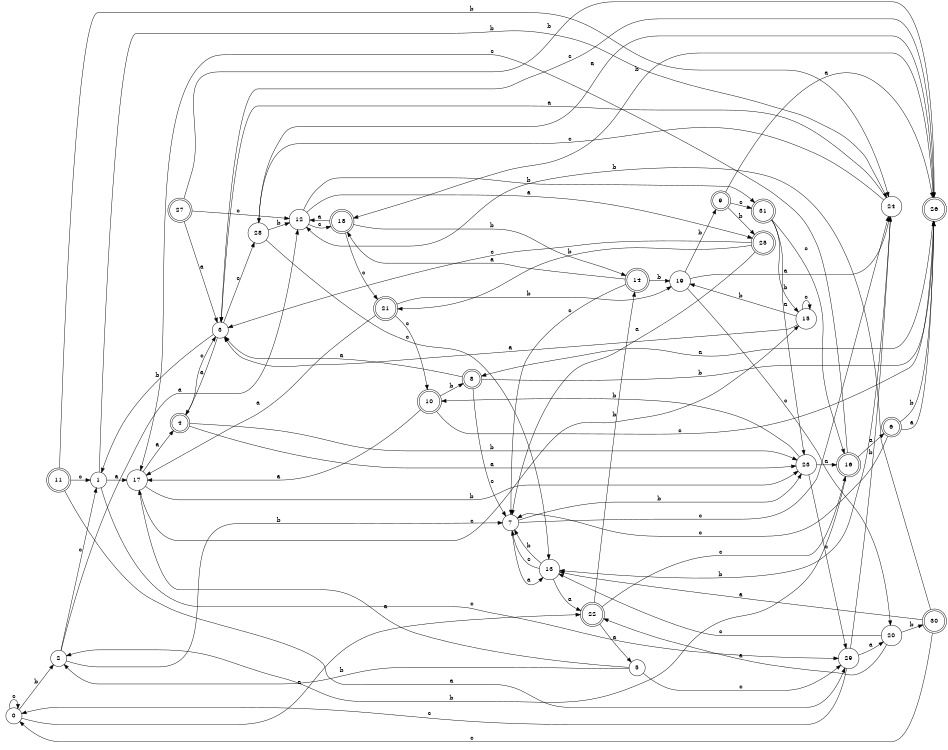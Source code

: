 digraph n26_6 {
__start0 [label="" shape="none"];

rankdir=LR;
size="8,5";

s0 [style="filled", color="black", fillcolor="white" shape="circle", label="0"];
s1 [style="filled", color="black", fillcolor="white" shape="circle", label="1"];
s2 [style="filled", color="black", fillcolor="white" shape="circle", label="2"];
s3 [style="filled", color="black", fillcolor="white" shape="circle", label="3"];
s4 [style="rounded,filled", color="black", fillcolor="white" shape="doublecircle", label="4"];
s5 [style="filled", color="black", fillcolor="white" shape="circle", label="5"];
s6 [style="rounded,filled", color="black", fillcolor="white" shape="doublecircle", label="6"];
s7 [style="filled", color="black", fillcolor="white" shape="circle", label="7"];
s8 [style="rounded,filled", color="black", fillcolor="white" shape="doublecircle", label="8"];
s9 [style="rounded,filled", color="black", fillcolor="white" shape="doublecircle", label="9"];
s10 [style="rounded,filled", color="black", fillcolor="white" shape="doublecircle", label="10"];
s11 [style="rounded,filled", color="black", fillcolor="white" shape="doublecircle", label="11"];
s12 [style="filled", color="black", fillcolor="white" shape="circle", label="12"];
s13 [style="filled", color="black", fillcolor="white" shape="circle", label="13"];
s14 [style="rounded,filled", color="black", fillcolor="white" shape="doublecircle", label="14"];
s15 [style="filled", color="black", fillcolor="white" shape="circle", label="15"];
s16 [style="rounded,filled", color="black", fillcolor="white" shape="doublecircle", label="16"];
s17 [style="filled", color="black", fillcolor="white" shape="circle", label="17"];
s18 [style="rounded,filled", color="black", fillcolor="white" shape="doublecircle", label="18"];
s19 [style="filled", color="black", fillcolor="white" shape="circle", label="19"];
s20 [style="filled", color="black", fillcolor="white" shape="circle", label="20"];
s21 [style="rounded,filled", color="black", fillcolor="white" shape="doublecircle", label="21"];
s22 [style="rounded,filled", color="black", fillcolor="white" shape="doublecircle", label="22"];
s23 [style="filled", color="black", fillcolor="white" shape="circle", label="23"];
s24 [style="filled", color="black", fillcolor="white" shape="circle", label="24"];
s25 [style="rounded,filled", color="black", fillcolor="white" shape="doublecircle", label="25"];
s26 [style="rounded,filled", color="black", fillcolor="white" shape="doublecircle", label="26"];
s27 [style="rounded,filled", color="black", fillcolor="white" shape="doublecircle", label="27"];
s28 [style="filled", color="black", fillcolor="white" shape="circle", label="28"];
s29 [style="filled", color="black", fillcolor="white" shape="circle", label="29"];
s30 [style="rounded,filled", color="black", fillcolor="white" shape="doublecircle", label="30"];
s31 [style="rounded,filled", color="black", fillcolor="white" shape="doublecircle", label="31"];
s0 -> s22 [label="a"];
s0 -> s2 [label="b"];
s0 -> s0 [label="c"];
s1 -> s17 [label="a"];
s1 -> s24 [label="b"];
s1 -> s29 [label="c"];
s2 -> s12 [label="a"];
s2 -> s7 [label="b"];
s2 -> s1 [label="c"];
s3 -> s4 [label="a"];
s3 -> s1 [label="b"];
s3 -> s28 [label="c"];
s4 -> s23 [label="a"];
s4 -> s23 [label="b"];
s4 -> s3 [label="c"];
s5 -> s17 [label="a"];
s5 -> s2 [label="b"];
s5 -> s29 [label="c"];
s6 -> s26 [label="a"];
s6 -> s26 [label="b"];
s6 -> s7 [label="c"];
s7 -> s13 [label="a"];
s7 -> s23 [label="b"];
s7 -> s24 [label="c"];
s8 -> s3 [label="a"];
s8 -> s26 [label="b"];
s8 -> s7 [label="c"];
s9 -> s26 [label="a"];
s9 -> s25 [label="b"];
s9 -> s31 [label="c"];
s10 -> s17 [label="a"];
s10 -> s8 [label="b"];
s10 -> s26 [label="c"];
s11 -> s29 [label="a"];
s11 -> s24 [label="b"];
s11 -> s1 [label="c"];
s12 -> s25 [label="a"];
s12 -> s31 [label="b"];
s12 -> s18 [label="c"];
s13 -> s22 [label="a"];
s13 -> s7 [label="b"];
s13 -> s7 [label="c"];
s14 -> s18 [label="a"];
s14 -> s19 [label="b"];
s14 -> s7 [label="c"];
s15 -> s3 [label="a"];
s15 -> s19 [label="b"];
s15 -> s15 [label="c"];
s16 -> s6 [label="a"];
s16 -> s2 [label="b"];
s16 -> s17 [label="c"];
s17 -> s4 [label="a"];
s17 -> s23 [label="b"];
s17 -> s15 [label="c"];
s18 -> s12 [label="a"];
s18 -> s14 [label="b"];
s18 -> s21 [label="c"];
s19 -> s24 [label="a"];
s19 -> s9 [label="b"];
s19 -> s20 [label="c"];
s20 -> s22 [label="a"];
s20 -> s30 [label="b"];
s20 -> s13 [label="c"];
s21 -> s17 [label="a"];
s21 -> s19 [label="b"];
s21 -> s10 [label="c"];
s22 -> s5 [label="a"];
s22 -> s14 [label="b"];
s22 -> s16 [label="c"];
s23 -> s16 [label="a"];
s23 -> s10 [label="b"];
s23 -> s29 [label="c"];
s24 -> s3 [label="a"];
s24 -> s13 [label="b"];
s24 -> s28 [label="c"];
s25 -> s7 [label="a"];
s25 -> s21 [label="b"];
s25 -> s3 [label="c"];
s26 -> s8 [label="a"];
s26 -> s18 [label="b"];
s26 -> s3 [label="c"];
s27 -> s3 [label="a"];
s27 -> s26 [label="b"];
s27 -> s12 [label="c"];
s28 -> s26 [label="a"];
s28 -> s12 [label="b"];
s28 -> s13 [label="c"];
s29 -> s20 [label="a"];
s29 -> s24 [label="b"];
s29 -> s0 [label="c"];
s30 -> s13 [label="a"];
s30 -> s12 [label="b"];
s30 -> s0 [label="c"];
s31 -> s23 [label="a"];
s31 -> s15 [label="b"];
s31 -> s16 [label="c"];

}